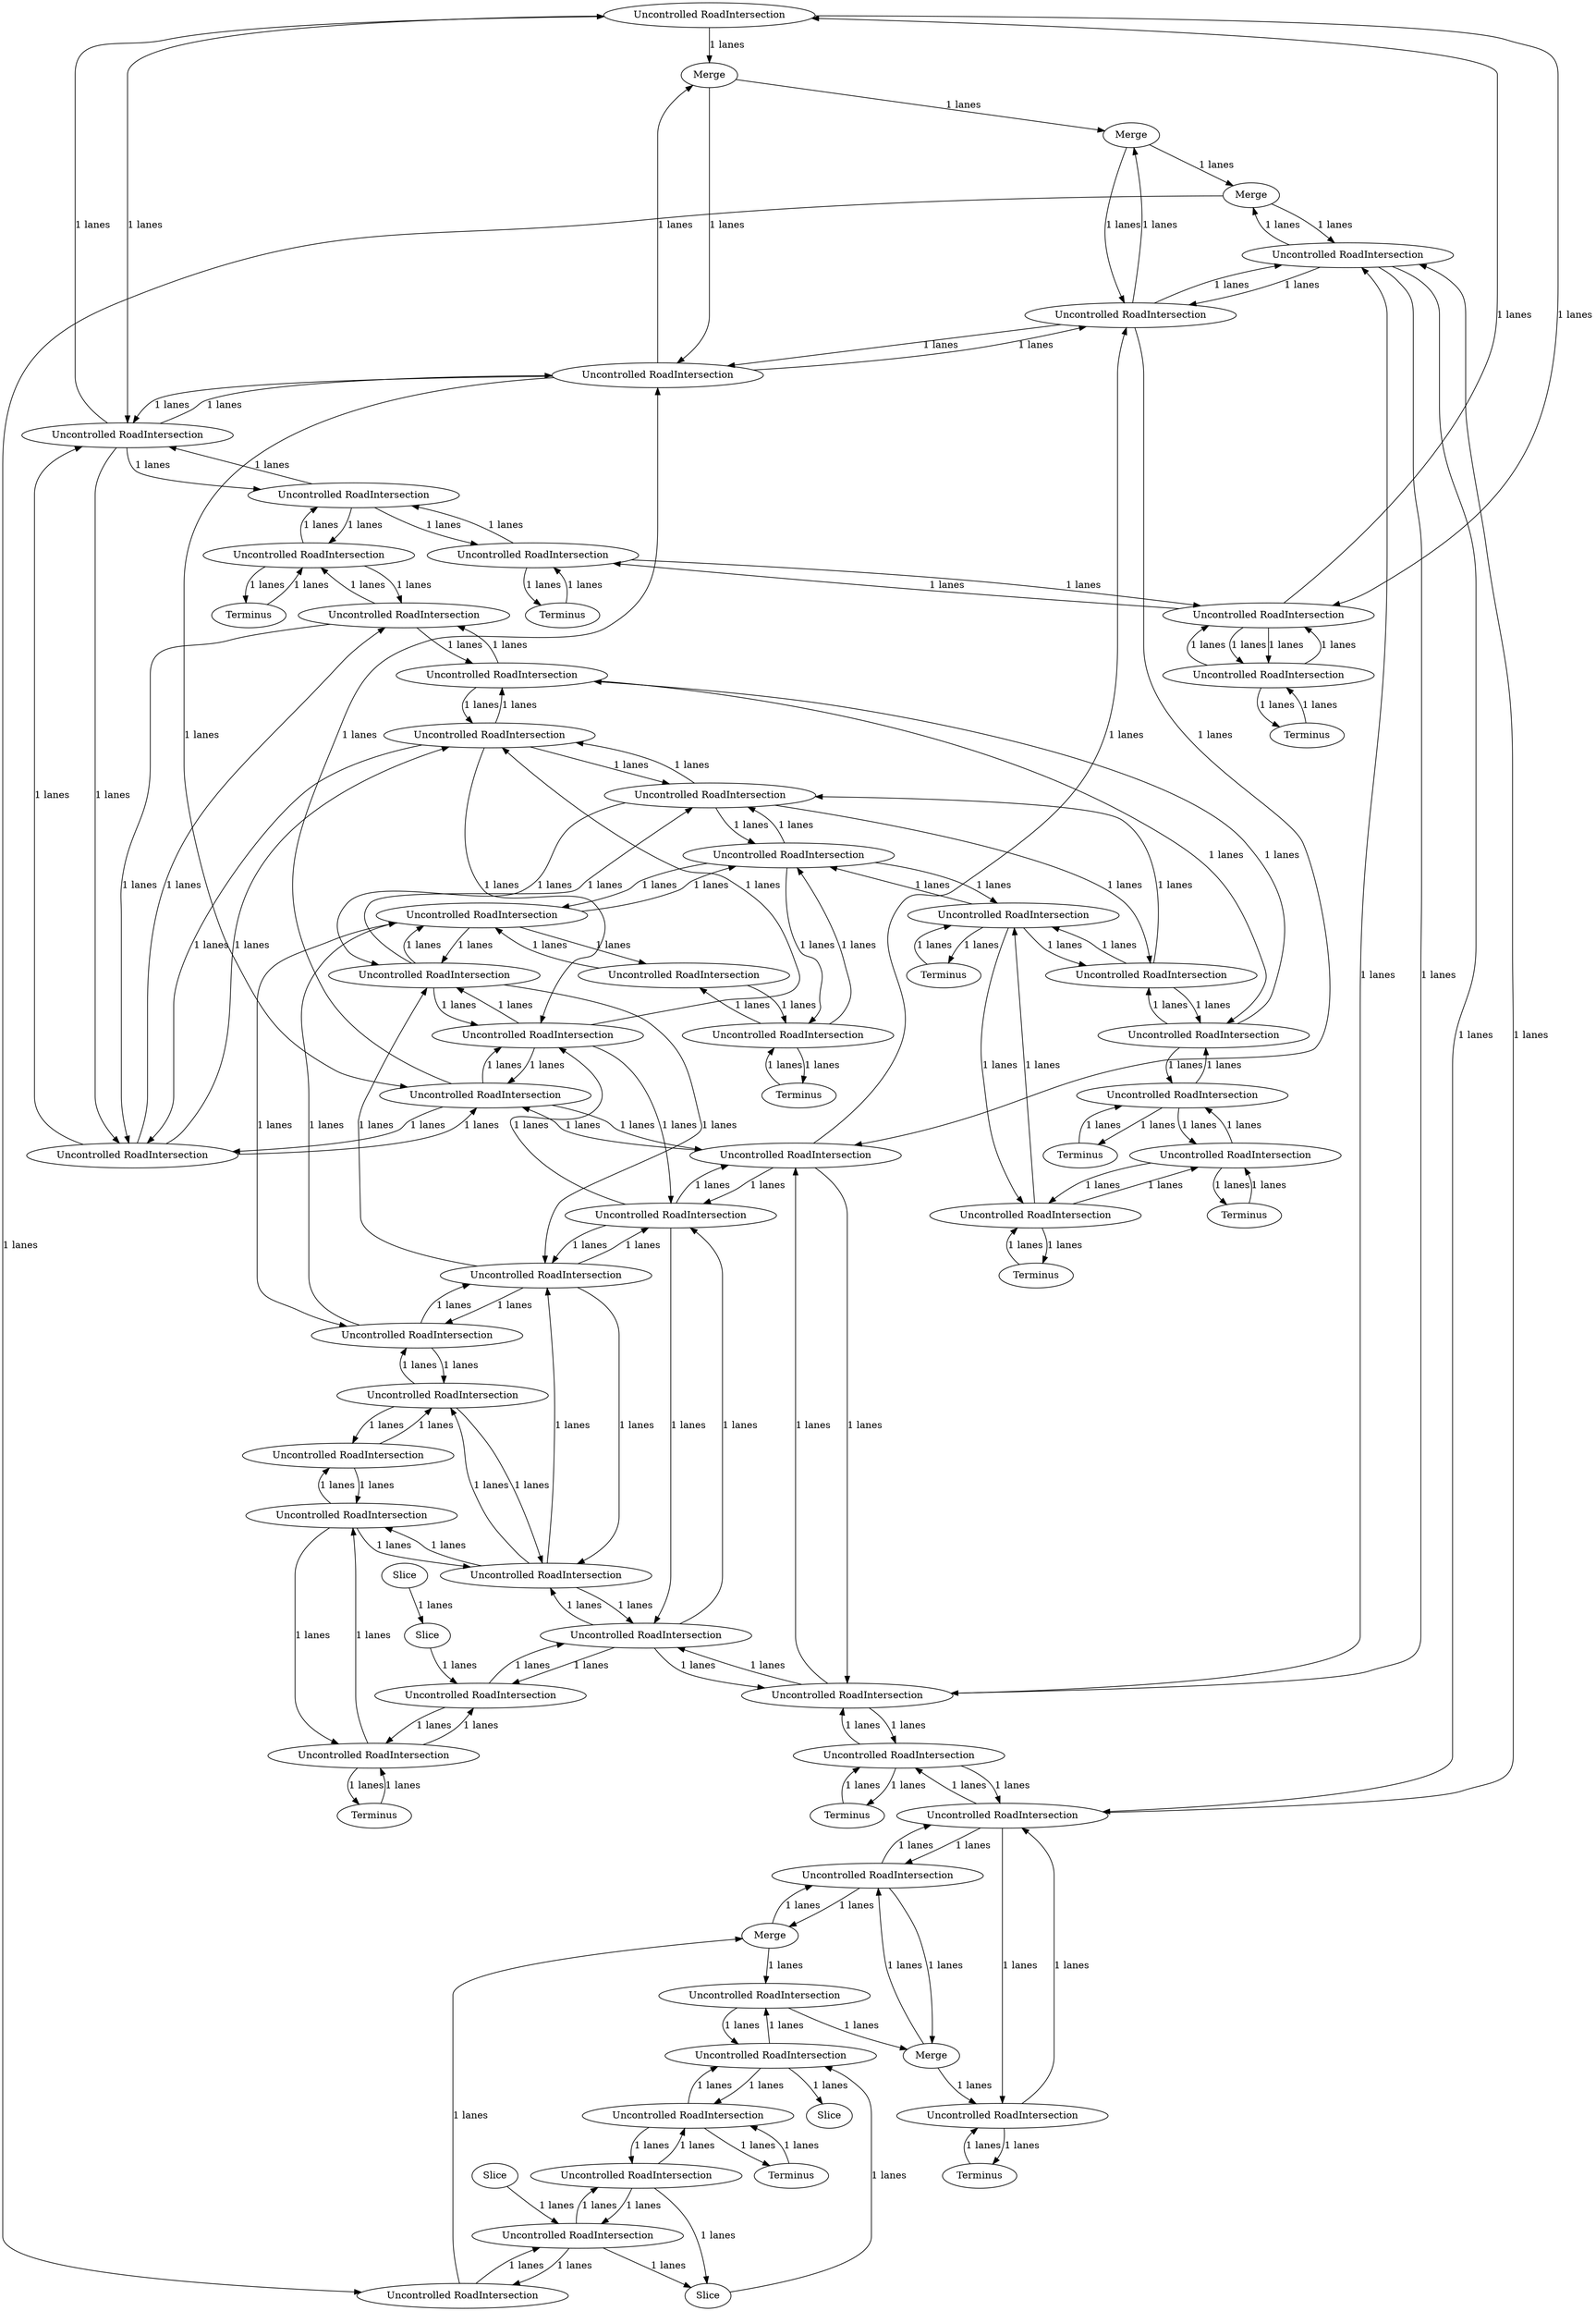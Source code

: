 digraph {
    0 [ label = "Uncontrolled RoadIntersection" ]
    1 [ label = "Uncontrolled RoadIntersection" ]
    2 [ label = "Uncontrolled RoadIntersection" ]
    3 [ label = "Merge" ]
    4 [ label = "Uncontrolled RoadIntersection" ]
    5 [ label = "Merge" ]
    6 [ label = "Uncontrolled RoadIntersection" ]
    7 [ label = "Merge" ]
    8 [ label = "Uncontrolled RoadIntersection" ]
    9 [ label = "Uncontrolled RoadIntersection" ]
    10 [ label = "Uncontrolled RoadIntersection" ]
    11 [ label = "Uncontrolled RoadIntersection" ]
    12 [ label = "Uncontrolled RoadIntersection" ]
    13 [ label = "Uncontrolled RoadIntersection" ]
    14 [ label = "Uncontrolled RoadIntersection" ]
    15 [ label = "Uncontrolled RoadIntersection" ]
    16 [ label = "Uncontrolled RoadIntersection" ]
    17 [ label = "Uncontrolled RoadIntersection" ]
    18 [ label = "Uncontrolled RoadIntersection" ]
    19 [ label = "Uncontrolled RoadIntersection" ]
    20 [ label = "Uncontrolled RoadIntersection" ]
    21 [ label = "Uncontrolled RoadIntersection" ]
    22 [ label = "Uncontrolled RoadIntersection" ]
    23 [ label = "Terminus" ]
    24 [ label = "Uncontrolled RoadIntersection" ]
    25 [ label = "Uncontrolled RoadIntersection" ]
    26 [ label = "Uncontrolled RoadIntersection" ]
    27 [ label = "Uncontrolled RoadIntersection" ]
    28 [ label = "Uncontrolled RoadIntersection" ]
    29 [ label = "Terminus" ]
    30 [ label = "Uncontrolled RoadIntersection" ]
    31 [ label = "Terminus" ]
    32 [ label = "Uncontrolled RoadIntersection" ]
    33 [ label = "Terminus" ]
    34 [ label = "Terminus" ]
    35 [ label = "Uncontrolled RoadIntersection" ]
    36 [ label = "Uncontrolled RoadIntersection" ]
    37 [ label = "Uncontrolled RoadIntersection" ]
    38 [ label = "Terminus" ]
    39 [ label = "Uncontrolled RoadIntersection" ]
    40 [ label = "Uncontrolled RoadIntersection" ]
    41 [ label = "Uncontrolled RoadIntersection" ]
    42 [ label = "Uncontrolled RoadIntersection" ]
    43 [ label = "Terminus" ]
    44 [ label = "Terminus" ]
    45 [ label = "Uncontrolled RoadIntersection" ]
    46 [ label = "Terminus" ]
    47 [ label = "Uncontrolled RoadIntersection" ]
    48 [ label = "Uncontrolled RoadIntersection" ]
    49 [ label = "Uncontrolled RoadIntersection" ]
    50 [ label = "Uncontrolled RoadIntersection" ]
    51 [ label = "Uncontrolled RoadIntersection" ]
    52 [ label = "Uncontrolled RoadIntersection" ]
    53 [ label = "Slice" ]
    54 [ label = "Uncontrolled RoadIntersection" ]
    55 [ label = "Slice" ]
    56 [ label = "Slice" ]
    57 [ label = "Uncontrolled RoadIntersection" ]
    58 [ label = "Uncontrolled RoadIntersection" ]
    59 [ label = "Terminus" ]
    60 [ label = "Uncontrolled RoadIntersection" ]
    61 [ label = "Uncontrolled RoadIntersection" ]
    62 [ label = "Uncontrolled RoadIntersection" ]
    63 [ label = "Slice" ]
    64 [ label = "Slice" ]
    65 [ label = "Uncontrolled RoadIntersection" ]
    66 [ label = "Uncontrolled RoadIntersection" ]
    67 [ label = "Merge" ]
    68 [ label = "Merge" ]
    69 [ label = "Uncontrolled RoadIntersection" ]
    70 [ label = "Terminus" ]
    71 [ label = "Terminus" ]
    0 -> 3 [ label = "1 lanes" ]
    3 -> 5 [ label = "1 lanes" ]
    5 -> 7 [ label = "1 lanes" ]
    7 -> 60 [ label = "1 lanes" ]
    60 -> 68 [ label = "1 lanes" ]
    68 -> 57 [ label = "1 lanes" ]
    57 -> 67 [ label = "1 lanes" ]
    67 -> 1 [ label = "1 lanes" ]
    0 -> 52 [ label = "1 lanes" ]
    52 -> 0 [ label = "1 lanes" ]
    52 -> 25 [ label = "1 lanes" ]
    25 -> 52 [ label = "1 lanes" ]
    25 -> 19 [ label = "1 lanes" ]
    19 -> 25 [ label = "1 lanes" ]
    19 -> 11 [ label = "1 lanes" ]
    11 -> 19 [ label = "1 lanes" ]
    11 -> 2 [ label = "1 lanes" ]
    2 -> 11 [ label = "1 lanes" ]
    3 -> 51 [ label = "1 lanes" ]
    51 -> 3 [ label = "1 lanes" ]
    51 -> 26 [ label = "1 lanes" ]
    26 -> 51 [ label = "1 lanes" ]
    26 -> 20 [ label = "1 lanes" ]
    20 -> 26 [ label = "1 lanes" ]
    20 -> 12 [ label = "1 lanes" ]
    12 -> 20 [ label = "1 lanes" ]
    12 -> 45 [ label = "1 lanes" ]
    45 -> 12 [ label = "1 lanes" ]
    45 -> 4 [ label = "1 lanes" ]
    4 -> 45 [ label = "1 lanes" ]
    5 -> 50 [ label = "1 lanes" ]
    50 -> 5 [ label = "1 lanes" ]
    50 -> 27 [ label = "1 lanes" ]
    27 -> 50 [ label = "1 lanes" ]
    27 -> 21 [ label = "1 lanes" ]
    21 -> 27 [ label = "1 lanes" ]
    21 -> 13 [ label = "1 lanes" ]
    13 -> 21 [ label = "1 lanes" ]
    13 -> 6 [ label = "1 lanes" ]
    6 -> 13 [ label = "1 lanes" ]
    7 -> 49 [ label = "1 lanes" ]
    49 -> 7 [ label = "1 lanes" ]
    49 -> 28 [ label = "1 lanes" ]
    28 -> 49 [ label = "1 lanes" ]
    28 -> 22 [ label = "1 lanes" ]
    22 -> 28 [ label = "1 lanes" ]
    22 -> 14 [ label = "1 lanes" ]
    14 -> 22 [ label = "1 lanes" ]
    14 -> 8 [ label = "1 lanes" ]
    8 -> 14 [ label = "1 lanes" ]
    9 -> 2 [ label = "1 lanes" ]
    2 -> 9 [ label = "1 lanes" ]
    10 -> 11 [ label = "1 lanes" ]
    11 -> 10 [ label = "1 lanes" ]
    11 -> 12 [ label = "1 lanes" ]
    12 -> 11 [ label = "1 lanes" ]
    12 -> 13 [ label = "1 lanes" ]
    13 -> 12 [ label = "1 lanes" ]
    13 -> 14 [ label = "1 lanes" ]
    14 -> 13 [ label = "1 lanes" ]
    14 -> 15 [ label = "1 lanes" ]
    15 -> 14 [ label = "1 lanes" ]
    16 -> 15 [ label = "1 lanes" ]
    15 -> 16 [ label = "1 lanes" ]
    15 -> 17 [ label = "1 lanes" ]
    17 -> 15 [ label = "1 lanes" ]
    18 -> 19 [ label = "1 lanes" ]
    19 -> 18 [ label = "1 lanes" ]
    19 -> 20 [ label = "1 lanes" ]
    20 -> 19 [ label = "1 lanes" ]
    20 -> 21 [ label = "1 lanes" ]
    21 -> 20 [ label = "1 lanes" ]
    21 -> 22 [ label = "1 lanes" ]
    22 -> 21 [ label = "1 lanes" ]
    22 -> 65 [ label = "1 lanes" ]
    65 -> 22 [ label = "1 lanes" ]
    65 -> 17 [ label = "1 lanes" ]
    17 -> 65 [ label = "1 lanes" ]
    17 -> 23 [ label = "1 lanes" ]
    23 -> 17 [ label = "1 lanes" ]
    24 -> 25 [ label = "1 lanes" ]
    25 -> 24 [ label = "1 lanes" ]
    25 -> 26 [ label = "1 lanes" ]
    26 -> 25 [ label = "1 lanes" ]
    26 -> 27 [ label = "1 lanes" ]
    27 -> 26 [ label = "1 lanes" ]
    27 -> 28 [ label = "1 lanes" ]
    28 -> 27 [ label = "1 lanes" ]
    28 -> 69 [ label = "1 lanes" ]
    69 -> 28 [ label = "1 lanes" ]
    69 -> 29 [ label = "1 lanes" ]
    29 -> 69 [ label = "1 lanes" ]
    30 -> 31 [ label = "1 lanes" ]
    31 -> 30 [ label = "1 lanes" ]
    32 -> 41 [ label = "1 lanes" ]
    41 -> 32 [ label = "1 lanes" ]
    41 -> 33 [ label = "1 lanes" ]
    33 -> 41 [ label = "1 lanes" ]
    9 -> 42 [ label = "1 lanes" ]
    42 -> 9 [ label = "1 lanes" ]
    42 -> 40 [ label = "1 lanes" ]
    40 -> 42 [ label = "1 lanes" ]
    40 -> 34 [ label = "1 lanes" ]
    34 -> 40 [ label = "1 lanes" ]
    35 -> 36 [ label = "1 lanes" ]
    36 -> 35 [ label = "1 lanes" ]
    4 -> 37 [ label = "1 lanes" ]
    37 -> 4 [ label = "1 lanes" ]
    38 -> 39 [ label = "1 lanes" ]
    39 -> 38 [ label = "1 lanes" ]
    40 -> 41 [ label = "1 lanes" ]
    41 -> 40 [ label = "1 lanes" ]
    42 -> 43 [ label = "1 lanes" ]
    43 -> 42 [ label = "1 lanes" ]
    44 -> 37 [ label = "1 lanes" ]
    37 -> 44 [ label = "1 lanes" ]
    37 -> 2 [ label = "1 lanes" ]
    2 -> 37 [ label = "1 lanes" ]
    32 -> 10 [ label = "1 lanes" ]
    10 -> 32 [ label = "1 lanes" ]
    10 -> 9 [ label = "1 lanes" ]
    9 -> 10 [ label = "1 lanes" ]
    2 -> 45 [ label = "1 lanes" ]
    45 -> 2 [ label = "1 lanes" ]
    45 -> 6 [ label = "1 lanes" ]
    6 -> 45 [ label = "1 lanes" ]
    6 -> 8 [ label = "1 lanes" ]
    8 -> 6 [ label = "1 lanes" ]
    8 -> 16 [ label = "1 lanes" ]
    16 -> 8 [ label = "1 lanes" ]
    9 -> 46 [ label = "1 lanes" ]
    46 -> 9 [ label = "1 lanes" ]
    0 -> 36 [ label = "1 lanes" ]
    36 -> 0 [ label = "1 lanes" ]
    47 -> 30 [ label = "1 lanes" ]
    30 -> 47 [ label = "1 lanes" ]
    30 -> 24 [ label = "1 lanes" ]
    24 -> 30 [ label = "1 lanes" ]
    24 -> 18 [ label = "1 lanes" ]
    18 -> 24 [ label = "1 lanes" ]
    18 -> 32 [ label = "1 lanes" ]
    32 -> 18 [ label = "1 lanes" ]
    48 -> 49 [ label = "1 lanes" ]
    49 -> 48 [ label = "1 lanes" ]
    49 -> 50 [ label = "1 lanes" ]
    50 -> 49 [ label = "1 lanes" ]
    50 -> 51 [ label = "1 lanes" ]
    51 -> 50 [ label = "1 lanes" ]
    51 -> 52 [ label = "1 lanes" ]
    52 -> 51 [ label = "1 lanes" ]
    52 -> 47 [ label = "1 lanes" ]
    47 -> 52 [ label = "1 lanes" ]
    36 -> 39 [ label = "1 lanes" ]
    39 -> 36 [ label = "1 lanes" ]
    39 -> 47 [ label = "1 lanes" ]
    47 -> 39 [ label = "1 lanes" ]
    54 -> 53 [ label = "1 lanes" ]
    58 -> 55 [ label = "1 lanes" ]
    53 -> 58 [ label = "1 lanes" ]
    61 -> 53 [ label = "1 lanes" ]
    56 -> 61 [ label = "1 lanes" ]
    57 -> 58 [ label = "1 lanes" ]
    58 -> 57 [ label = "1 lanes" ]
    58 -> 62 [ label = "1 lanes" ]
    62 -> 58 [ label = "1 lanes" ]
    62 -> 59 [ label = "1 lanes" ]
    59 -> 62 [ label = "1 lanes" ]
    60 -> 61 [ label = "1 lanes" ]
    61 -> 60 [ label = "1 lanes" ]
    61 -> 54 [ label = "1 lanes" ]
    54 -> 61 [ label = "1 lanes" ]
    54 -> 62 [ label = "1 lanes" ]
    62 -> 54 [ label = "1 lanes" ]
    64 -> 63 [ label = "1 lanes" ]
    63 -> 65 [ label = "1 lanes" ]
    66 -> 67 [ label = "1 lanes" ]
    67 -> 66 [ label = "1 lanes" ]
    68 -> 66 [ label = "1 lanes" ]
    66 -> 68 [ label = "1 lanes" ]
    66 -> 48 [ label = "1 lanes" ]
    48 -> 66 [ label = "1 lanes" ]
    48 -> 69 [ label = "1 lanes" ]
    69 -> 48 [ label = "1 lanes" ]
    70 -> 1 [ label = "1 lanes" ]
    1 -> 70 [ label = "1 lanes" ]
    1 -> 48 [ label = "1 lanes" ]
    48 -> 1 [ label = "1 lanes" ]
    71 -> 35 [ label = "1 lanes" ]
    35 -> 71 [ label = "1 lanes" ]
    35 -> 36 [ label = "1 lanes" ]
    36 -> 35 [ label = "1 lanes" ]
}
